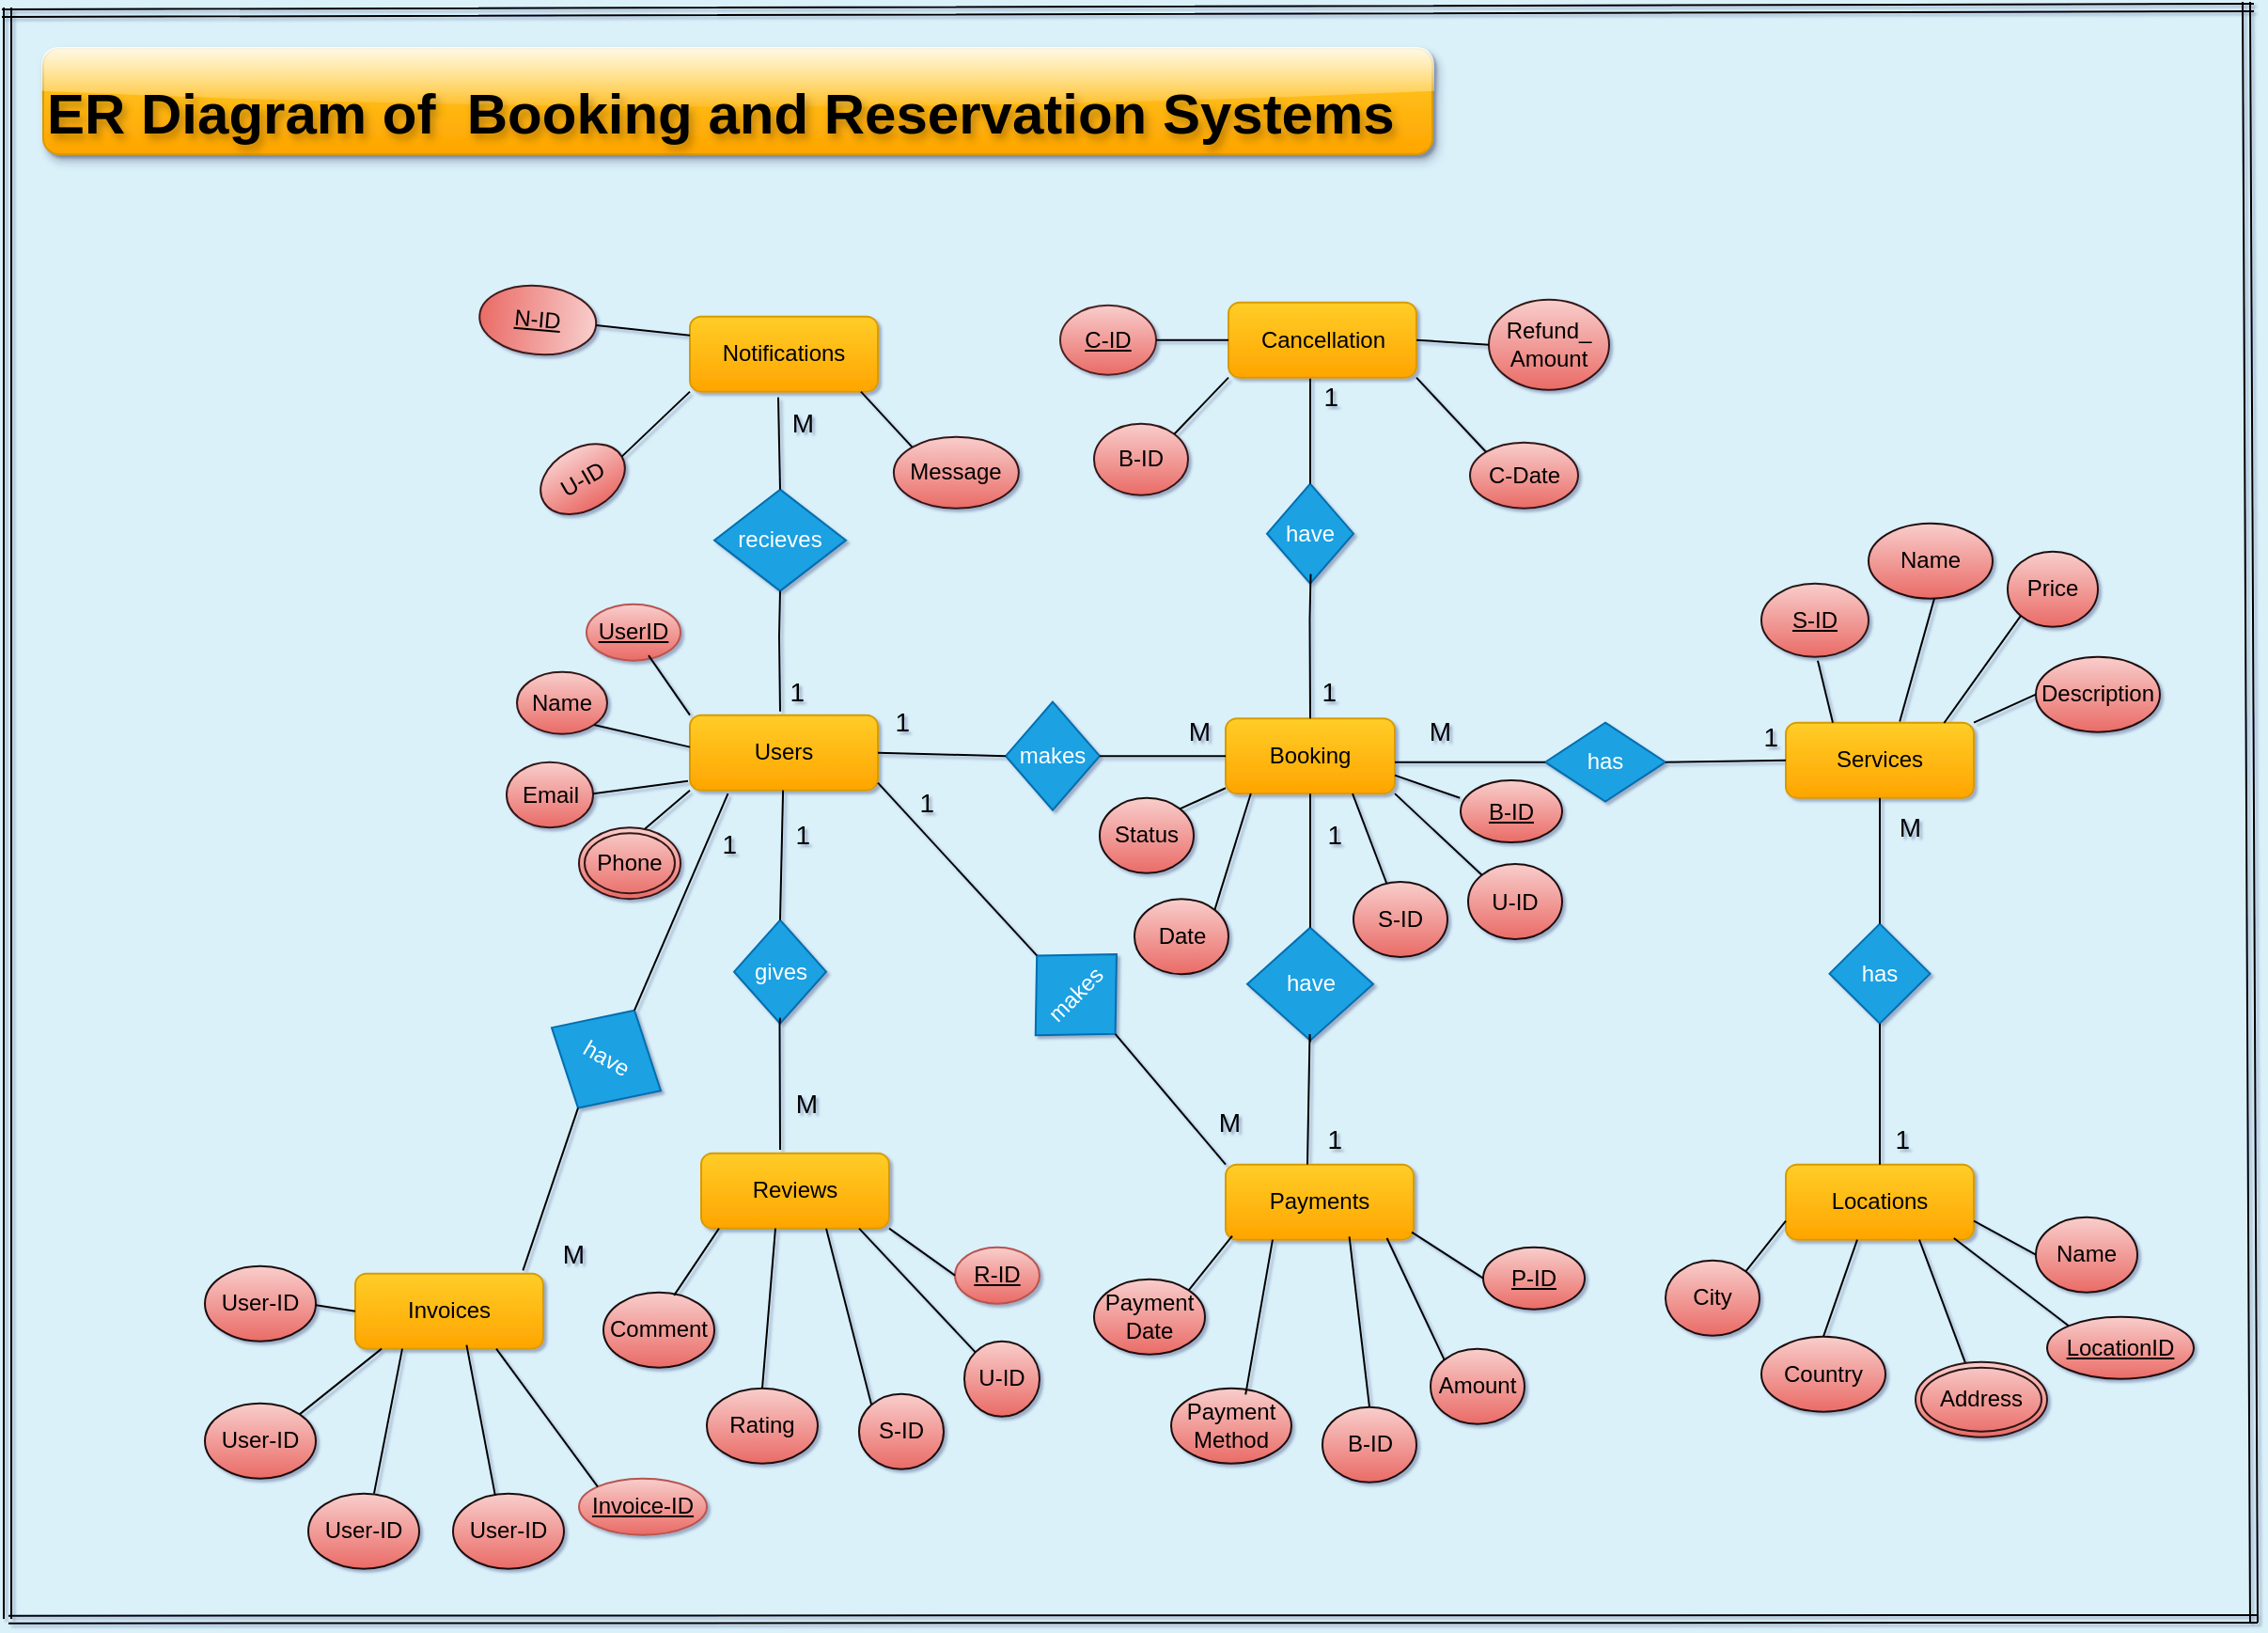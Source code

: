 <mxfile version="24.2.5" type="device">
  <diagram id="C5RBs43oDa-KdzZeNtuy" name="Page-1">
    <mxGraphModel dx="3134" dy="2222" grid="0" gridSize="9" guides="1" tooltips="1" connect="1" arrows="1" fold="1" page="1" pageScale="1" pageWidth="1654" pageHeight="1169" background="#DAF1FA" math="0" shadow="1">
      <root>
        <mxCell id="WIyWlLk6GJQsqaUBKTNV-0" />
        <mxCell id="WIyWlLk6GJQsqaUBKTNV-1" parent="WIyWlLk6GJQsqaUBKTNV-0" />
        <mxCell id="AKQ19clpOebeqkgwfnUP-69" value="&lt;font style=&quot;font-size: 36px;&quot;&gt;&lt;b&gt;&lt;sub&gt;ER Diagram of&amp;nbsp; Booking and Reservation Systems&lt;/sub&gt;&lt;/b&gt;&lt;/font&gt;" style="text;html=1;align=left;verticalAlign=middle;whiteSpace=wrap;rounded=1;labelBorderColor=none;labelBackgroundColor=none;textShadow=1;strokeColor=#d79b00;fillColor=#ffcd28;gradientColor=#ffa500;shadow=1;glass=1;" vertex="1" parent="WIyWlLk6GJQsqaUBKTNV-1">
          <mxGeometry x="19" y="24" width="739" height="56" as="geometry" />
        </mxCell>
        <mxCell id="AKQ19clpOebeqkgwfnUP-70" value="Users" style="whiteSpace=wrap;html=1;align=center;labelBackgroundColor=none;fillColor=#ffcd28;strokeColor=#d79b00;rounded=1;gradientColor=#ffa500;textShadow=0;labelBorderColor=none;" vertex="1" parent="WIyWlLk6GJQsqaUBKTNV-1">
          <mxGeometry x="363" y="378.32" width="100" height="40" as="geometry" />
        </mxCell>
        <mxCell id="AKQ19clpOebeqkgwfnUP-71" value="Services" style="whiteSpace=wrap;html=1;align=center;labelBackgroundColor=none;fillColor=#ffcd28;strokeColor=#d79b00;rounded=1;gradientColor=#ffa500;textShadow=0;labelBorderColor=none;" vertex="1" parent="WIyWlLk6GJQsqaUBKTNV-1">
          <mxGeometry x="946" y="382.32" width="100" height="40" as="geometry" />
        </mxCell>
        <mxCell id="AKQ19clpOebeqkgwfnUP-72" value="Booking" style="whiteSpace=wrap;html=1;align=center;labelBackgroundColor=none;fillColor=#ffcd28;strokeColor=#d79b00;rounded=1;gradientColor=#ffa500;textShadow=0;labelBorderColor=none;" vertex="1" parent="WIyWlLk6GJQsqaUBKTNV-1">
          <mxGeometry x="648" y="380.07" width="90" height="40" as="geometry" />
        </mxCell>
        <mxCell id="AKQ19clpOebeqkgwfnUP-73" value="Locations" style="whiteSpace=wrap;html=1;align=center;labelBackgroundColor=none;fillColor=#ffcd28;strokeColor=#d79b00;rounded=1;gradientColor=#ffa500;textShadow=0;labelBorderColor=none;" vertex="1" parent="WIyWlLk6GJQsqaUBKTNV-1">
          <mxGeometry x="946" y="617.32" width="100" height="40" as="geometry" />
        </mxCell>
        <mxCell id="AKQ19clpOebeqkgwfnUP-74" value="Reviews" style="whiteSpace=wrap;html=1;align=center;labelBackgroundColor=none;fillColor=#ffcd28;strokeColor=#d79b00;rounded=1;gradientColor=#ffa500;textShadow=0;labelBorderColor=none;" vertex="1" parent="WIyWlLk6GJQsqaUBKTNV-1">
          <mxGeometry x="369" y="611.32" width="100" height="40" as="geometry" />
        </mxCell>
        <mxCell id="AKQ19clpOebeqkgwfnUP-75" value="Notifications" style="whiteSpace=wrap;html=1;align=center;labelBackgroundColor=none;fillColor=#ffcd28;strokeColor=#d79b00;rounded=1;gradientColor=#ffa500;textShadow=0;labelBorderColor=none;" vertex="1" parent="WIyWlLk6GJQsqaUBKTNV-1">
          <mxGeometry x="363" y="166.32" width="100" height="40" as="geometry" />
        </mxCell>
        <mxCell id="AKQ19clpOebeqkgwfnUP-76" value="Payments" style="whiteSpace=wrap;html=1;align=center;labelBackgroundColor=none;fillColor=#ffcd28;strokeColor=#d79b00;rounded=1;gradientColor=#ffa500;textShadow=0;labelBorderColor=none;" vertex="1" parent="WIyWlLk6GJQsqaUBKTNV-1">
          <mxGeometry x="648" y="617.32" width="100" height="40" as="geometry" />
        </mxCell>
        <mxCell id="AKQ19clpOebeqkgwfnUP-77" value="Cancellation" style="whiteSpace=wrap;html=1;align=center;labelBackgroundColor=none;fillColor=#ffcd28;strokeColor=#d79b00;rounded=1;gradientColor=#ffa500;textShadow=0;labelBorderColor=none;" vertex="1" parent="WIyWlLk6GJQsqaUBKTNV-1">
          <mxGeometry x="649.5" y="158.82" width="100" height="40" as="geometry" />
        </mxCell>
        <mxCell id="AKQ19clpOebeqkgwfnUP-78" value="Invoices" style="whiteSpace=wrap;html=1;align=center;labelBackgroundColor=none;fillColor=#ffcd28;strokeColor=#d79b00;rounded=1;gradientColor=#ffa500;textShadow=0;labelBorderColor=none;" vertex="1" parent="WIyWlLk6GJQsqaUBKTNV-1">
          <mxGeometry x="185" y="675.32" width="100" height="40" as="geometry" />
        </mxCell>
        <mxCell id="AKQ19clpOebeqkgwfnUP-79" value="makes" style="rhombus;whiteSpace=wrap;html=1;labelBackgroundColor=none;rounded=0;fillColor=#1ba1e2;fontColor=#ffffff;strokeColor=#006EAF;textShadow=0;labelBorderColor=none;" vertex="1" parent="WIyWlLk6GJQsqaUBKTNV-1">
          <mxGeometry x="531" y="371.32" width="50" height="57.5" as="geometry" />
        </mxCell>
        <mxCell id="AKQ19clpOebeqkgwfnUP-80" value="has" style="shape=rhombus;perimeter=rhombusPerimeter;whiteSpace=wrap;html=1;align=center;fillColor=#1ba1e2;fontColor=#ffffff;strokeColor=#006EAF;textShadow=0;labelBorderColor=none;" vertex="1" parent="WIyWlLk6GJQsqaUBKTNV-1">
          <mxGeometry x="818" y="382.32" width="64" height="42" as="geometry" />
        </mxCell>
        <mxCell id="AKQ19clpOebeqkgwfnUP-81" value="have" style="shape=rhombus;perimeter=rhombusPerimeter;whiteSpace=wrap;html=1;align=center;fillColor=#1ba1e2;fontColor=#ffffff;strokeColor=#006EAF;textShadow=0;labelBorderColor=none;" vertex="1" parent="WIyWlLk6GJQsqaUBKTNV-1">
          <mxGeometry x="659.5" y="491.32" width="67" height="60" as="geometry" />
        </mxCell>
        <mxCell id="AKQ19clpOebeqkgwfnUP-82" value="have" style="shape=rhombus;perimeter=rhombusPerimeter;whiteSpace=wrap;html=1;align=center;fillColor=#1ba1e2;fontColor=#ffffff;strokeColor=#006EAF;textShadow=0;labelBorderColor=none;" vertex="1" parent="WIyWlLk6GJQsqaUBKTNV-1">
          <mxGeometry x="670" y="255.32" width="46" height="53" as="geometry" />
        </mxCell>
        <mxCell id="AKQ19clpOebeqkgwfnUP-83" value="recieves" style="shape=rhombus;perimeter=rhombusPerimeter;whiteSpace=wrap;html=1;align=center;fillColor=#1ba1e2;fontColor=#ffffff;strokeColor=#006EAF;textShadow=0;labelBorderColor=none;" vertex="1" parent="WIyWlLk6GJQsqaUBKTNV-1">
          <mxGeometry x="376" y="258.32" width="70" height="54" as="geometry" />
        </mxCell>
        <mxCell id="AKQ19clpOebeqkgwfnUP-84" value="has" style="shape=rhombus;perimeter=rhombusPerimeter;whiteSpace=wrap;html=1;align=center;fillColor=#1ba1e2;fontColor=#ffffff;strokeColor=#006EAF;textShadow=0;labelBorderColor=none;" vertex="1" parent="WIyWlLk6GJQsqaUBKTNV-1">
          <mxGeometry x="969.25" y="489.32" width="53.5" height="53" as="geometry" />
        </mxCell>
        <mxCell id="AKQ19clpOebeqkgwfnUP-85" value="have" style="shape=rhombus;perimeter=rhombusPerimeter;whiteSpace=wrap;html=1;align=center;rotation=30;fillColor=#1ba1e2;fontColor=#ffffff;strokeColor=#006EAF;textShadow=0;labelBorderColor=none;" vertex="1" parent="WIyWlLk6GJQsqaUBKTNV-1">
          <mxGeometry x="285" y="531.32" width="67" height="60" as="geometry" />
        </mxCell>
        <mxCell id="AKQ19clpOebeqkgwfnUP-86" value="makes" style="rhombus;whiteSpace=wrap;html=1;labelBackgroundColor=none;rounded=0;rotation=-45;fillColor=#1ba1e2;fontColor=#ffffff;strokeColor=#006EAF;textShadow=0;labelBorderColor=none;" vertex="1" parent="WIyWlLk6GJQsqaUBKTNV-1">
          <mxGeometry x="537.94" y="497.56" width="61" height="58.99" as="geometry" />
        </mxCell>
        <mxCell id="AKQ19clpOebeqkgwfnUP-87" value="gives" style="shape=rhombus;perimeter=rhombusPerimeter;whiteSpace=wrap;html=1;align=center;fillColor=#1ba1e2;fontColor=#ffffff;strokeColor=#006EAF;textShadow=0;labelBorderColor=none;" vertex="1" parent="WIyWlLk6GJQsqaUBKTNV-1">
          <mxGeometry x="386.5" y="487.32" width="49" height="55" as="geometry" />
        </mxCell>
        <mxCell id="AKQ19clpOebeqkgwfnUP-88" value="UserID" style="ellipse;whiteSpace=wrap;html=1;align=center;fontStyle=4;fillColor=#f8cecc;gradientColor=#ea6b66;strokeColor=#b85450;strokeWidth=1;textShadow=0;labelBorderColor=none;" vertex="1" parent="WIyWlLk6GJQsqaUBKTNV-1">
          <mxGeometry x="308" y="319.32" width="50" height="30" as="geometry" />
        </mxCell>
        <mxCell id="AKQ19clpOebeqkgwfnUP-89" value="Name" style="ellipse;whiteSpace=wrap;html=1;align=center;fillColor=#f8cecc;gradientColor=#ea6b66;strokeColor=#361817;textShadow=0;labelBorderColor=none;" vertex="1" parent="WIyWlLk6GJQsqaUBKTNV-1">
          <mxGeometry x="271" y="355.32" width="48" height="33" as="geometry" />
        </mxCell>
        <mxCell id="AKQ19clpOebeqkgwfnUP-90" value="Email" style="ellipse;whiteSpace=wrap;html=1;align=center;fillColor=#f8cecc;gradientColor=#ea6b66;strokeColor=#361817;textShadow=0;labelBorderColor=none;" vertex="1" parent="WIyWlLk6GJQsqaUBKTNV-1">
          <mxGeometry x="265.5" y="403.32" width="46" height="34.75" as="geometry" />
        </mxCell>
        <mxCell id="AKQ19clpOebeqkgwfnUP-91" value="Phone" style="ellipse;shape=doubleEllipse;margin=3;whiteSpace=wrap;html=1;align=center;fillColor=#f8cecc;gradientColor=#ea6b66;strokeColor=#361817;textShadow=0;labelBorderColor=none;" vertex="1" parent="WIyWlLk6GJQsqaUBKTNV-1">
          <mxGeometry x="304" y="438.07" width="54" height="38" as="geometry" />
        </mxCell>
        <mxCell id="AKQ19clpOebeqkgwfnUP-92" style="edgeStyle=orthogonalEdgeStyle;rounded=0;orthogonalLoop=1;jettySize=auto;html=1;exitX=0.5;exitY=1;exitDx=0;exitDy=0;textShadow=0;labelBorderColor=none;" edge="1" parent="WIyWlLk6GJQsqaUBKTNV-1" source="AKQ19clpOebeqkgwfnUP-91" target="AKQ19clpOebeqkgwfnUP-91">
          <mxGeometry relative="1" as="geometry" />
        </mxCell>
        <mxCell id="AKQ19clpOebeqkgwfnUP-93" value="" style="endArrow=none;html=1;rounded=0;entryX=0;entryY=0;entryDx=0;entryDy=0;textShadow=0;labelBorderColor=none;" edge="1" parent="WIyWlLk6GJQsqaUBKTNV-1" target="AKQ19clpOebeqkgwfnUP-70">
          <mxGeometry relative="1" as="geometry">
            <mxPoint x="341" y="346.55" as="sourcePoint" />
            <mxPoint x="456" y="382.32" as="targetPoint" />
          </mxGeometry>
        </mxCell>
        <mxCell id="AKQ19clpOebeqkgwfnUP-94" value="" style="endArrow=none;html=1;rounded=0;textShadow=0;labelBorderColor=none;" edge="1" parent="WIyWlLk6GJQsqaUBKTNV-1">
          <mxGeometry relative="1" as="geometry">
            <mxPoint x="311.5" y="420.07" as="sourcePoint" />
            <mxPoint x="362" y="413.32" as="targetPoint" />
          </mxGeometry>
        </mxCell>
        <mxCell id="AKQ19clpOebeqkgwfnUP-95" value="" style="endArrow=none;html=1;rounded=0;exitX=1;exitY=1;exitDx=0;exitDy=0;textShadow=0;labelBorderColor=none;" edge="1" parent="WIyWlLk6GJQsqaUBKTNV-1" source="AKQ19clpOebeqkgwfnUP-89">
          <mxGeometry relative="1" as="geometry">
            <mxPoint x="359" y="364.55" as="sourcePoint" />
            <mxPoint x="363" y="395.32" as="targetPoint" />
          </mxGeometry>
        </mxCell>
        <mxCell id="AKQ19clpOebeqkgwfnUP-96" value="" style="endArrow=none;html=1;rounded=0;entryX=0;entryY=1;entryDx=0;entryDy=0;textShadow=0;labelBorderColor=none;" edge="1" parent="WIyWlLk6GJQsqaUBKTNV-1" target="AKQ19clpOebeqkgwfnUP-70">
          <mxGeometry relative="1" as="geometry">
            <mxPoint x="339" y="438.82" as="sourcePoint" />
            <mxPoint x="389.5" y="432.07" as="targetPoint" />
          </mxGeometry>
        </mxCell>
        <mxCell id="AKQ19clpOebeqkgwfnUP-97" value="S-ID" style="ellipse;whiteSpace=wrap;html=1;align=center;fontStyle=4;fillColor=#f8cecc;gradientColor=#ea6b66;strokeColor=#291919;textShadow=0;labelBorderColor=none;" vertex="1" parent="WIyWlLk6GJQsqaUBKTNV-1">
          <mxGeometry x="933" y="308.32" width="57" height="39" as="geometry" />
        </mxCell>
        <mxCell id="AKQ19clpOebeqkgwfnUP-98" value="Name" style="ellipse;whiteSpace=wrap;html=1;align=center;fillColor=#f8cecc;gradientColor=#ea6b66;strokeColor=#241010;textShadow=0;labelBorderColor=none;" vertex="1" parent="WIyWlLk6GJQsqaUBKTNV-1">
          <mxGeometry x="990" y="276.32" width="66" height="40" as="geometry" />
        </mxCell>
        <mxCell id="AKQ19clpOebeqkgwfnUP-99" value="Description" style="ellipse;whiteSpace=wrap;html=1;align=center;fillColor=#f8cecc;gradientColor=#ea6b66;strokeColor=#241010;textShadow=0;labelBorderColor=none;" vertex="1" parent="WIyWlLk6GJQsqaUBKTNV-1">
          <mxGeometry x="1079" y="347.32" width="66" height="40" as="geometry" />
        </mxCell>
        <mxCell id="AKQ19clpOebeqkgwfnUP-100" value="Price" style="ellipse;whiteSpace=wrap;html=1;align=center;fillColor=#f8cecc;gradientColor=#ea6b66;strokeColor=#241010;textShadow=0;labelBorderColor=none;" vertex="1" parent="WIyWlLk6GJQsqaUBKTNV-1">
          <mxGeometry x="1064" y="291.32" width="48" height="40" as="geometry" />
        </mxCell>
        <mxCell id="AKQ19clpOebeqkgwfnUP-101" value="" style="endArrow=none;html=1;rounded=0;entryX=0.25;entryY=0;entryDx=0;entryDy=0;textShadow=0;labelBorderColor=none;" edge="1" parent="WIyWlLk6GJQsqaUBKTNV-1" target="AKQ19clpOebeqkgwfnUP-71">
          <mxGeometry relative="1" as="geometry">
            <mxPoint x="963" y="349.32" as="sourcePoint" />
            <mxPoint x="1123" y="349.32" as="targetPoint" />
          </mxGeometry>
        </mxCell>
        <mxCell id="AKQ19clpOebeqkgwfnUP-102" value="" style="endArrow=none;html=1;rounded=0;exitX=0;exitY=1;exitDx=0;exitDy=0;entryX=0.842;entryY=0.005;entryDx=0;entryDy=0;entryPerimeter=0;textShadow=0;labelBorderColor=none;" edge="1" parent="WIyWlLk6GJQsqaUBKTNV-1" source="AKQ19clpOebeqkgwfnUP-100" target="AKQ19clpOebeqkgwfnUP-71">
          <mxGeometry relative="1" as="geometry">
            <mxPoint x="1082" y="331.32" as="sourcePoint" />
            <mxPoint x="1035" y="379.32" as="targetPoint" />
          </mxGeometry>
        </mxCell>
        <mxCell id="AKQ19clpOebeqkgwfnUP-103" value="" style="endArrow=none;html=1;rounded=0;entryX=0.606;entryY=-0.015;entryDx=0;entryDy=0;entryPerimeter=0;textShadow=0;labelBorderColor=none;" edge="1" parent="WIyWlLk6GJQsqaUBKTNV-1" target="AKQ19clpOebeqkgwfnUP-71">
          <mxGeometry relative="1" as="geometry">
            <mxPoint x="1025" y="316.32" as="sourcePoint" />
            <mxPoint x="1010" y="377.32" as="targetPoint" />
            <Array as="points" />
          </mxGeometry>
        </mxCell>
        <mxCell id="AKQ19clpOebeqkgwfnUP-104" value="" style="endArrow=none;html=1;rounded=0;exitX=0;exitY=0.5;exitDx=0;exitDy=0;entryX=1;entryY=0;entryDx=0;entryDy=0;textShadow=0;labelBorderColor=none;" edge="1" parent="WIyWlLk6GJQsqaUBKTNV-1" source="AKQ19clpOebeqkgwfnUP-99" target="AKQ19clpOebeqkgwfnUP-71">
          <mxGeometry relative="1" as="geometry">
            <mxPoint x="1080" y="334.32" as="sourcePoint" />
            <mxPoint x="1044" y="388.32" as="targetPoint" />
          </mxGeometry>
        </mxCell>
        <mxCell id="AKQ19clpOebeqkgwfnUP-105" value="" style="endArrow=none;html=1;rounded=0;exitX=0.5;exitY=0;exitDx=0;exitDy=0;textShadow=0;labelBorderColor=none;" edge="1" parent="WIyWlLk6GJQsqaUBKTNV-1" source="AKQ19clpOebeqkgwfnUP-83">
          <mxGeometry relative="1" as="geometry">
            <mxPoint x="295" y="223.32" as="sourcePoint" />
            <mxPoint x="410" y="209.32" as="targetPoint" />
          </mxGeometry>
        </mxCell>
        <mxCell id="AKQ19clpOebeqkgwfnUP-106" value="&lt;span style=&quot;font-size: 14px;&quot;&gt;1&lt;/span&gt;" style="resizable=0;html=1;whiteSpace=wrap;align=right;verticalAlign=bottom;textShadow=0;labelBorderColor=none;" connectable="0" vertex="1" parent="AKQ19clpOebeqkgwfnUP-105">
          <mxGeometry x="1" relative="1" as="geometry">
            <mxPoint x="15" y="167" as="offset" />
          </mxGeometry>
        </mxCell>
        <mxCell id="AKQ19clpOebeqkgwfnUP-107" value="" style="endArrow=none;html=1;rounded=0;entryX=0.5;entryY=1;entryDx=0;entryDy=0;textShadow=0;labelBorderColor=none;" edge="1" parent="WIyWlLk6GJQsqaUBKTNV-1" target="AKQ19clpOebeqkgwfnUP-83">
          <mxGeometry relative="1" as="geometry">
            <mxPoint x="411" y="376.32" as="sourcePoint" />
            <mxPoint x="411" y="319.32" as="targetPoint" />
            <Array as="points">
              <mxPoint x="410.5" y="336.32" />
            </Array>
          </mxGeometry>
        </mxCell>
        <mxCell id="AKQ19clpOebeqkgwfnUP-108" value="&lt;span style=&quot;font-size: 14px;&quot;&gt;M&lt;/span&gt;" style="resizable=0;html=1;whiteSpace=wrap;align=right;verticalAlign=bottom;textShadow=0;labelBorderColor=none;" connectable="0" vertex="1" parent="AKQ19clpOebeqkgwfnUP-107">
          <mxGeometry x="1" relative="1" as="geometry">
            <mxPoint x="20" y="-79" as="offset" />
          </mxGeometry>
        </mxCell>
        <mxCell id="AKQ19clpOebeqkgwfnUP-109" value="Message" style="ellipse;whiteSpace=wrap;html=1;align=center;fillColor=#f8cecc;gradientColor=#ea6b66;strokeColor=#361817;textShadow=0;labelBorderColor=none;" vertex="1" parent="WIyWlLk6GJQsqaUBKTNV-1">
          <mxGeometry x="471.44" y="230.32" width="66.5" height="38" as="geometry" />
        </mxCell>
        <mxCell id="AKQ19clpOebeqkgwfnUP-110" value="U-ID" style="ellipse;whiteSpace=wrap;html=1;align=center;fillColor=#f8cecc;gradientColor=#ea6b66;strokeColor=#361817;rotation=-30;textShadow=0;labelBorderColor=none;" vertex="1" parent="WIyWlLk6GJQsqaUBKTNV-1">
          <mxGeometry x="282" y="236.32" width="48" height="33" as="geometry" />
        </mxCell>
        <mxCell id="AKQ19clpOebeqkgwfnUP-111" value="N-ID" style="ellipse;whiteSpace=wrap;html=1;align=center;fontStyle=4;fillColor=#f8cecc;gradientColor=#ea6b66;strokeColor=#3D1C1B;rotation=5;direction=south;textShadow=0;labelBorderColor=none;" vertex="1" parent="WIyWlLk6GJQsqaUBKTNV-1">
          <mxGeometry x="251.04" y="150" width="62.15" height="36.5" as="geometry" />
        </mxCell>
        <mxCell id="AKQ19clpOebeqkgwfnUP-112" value="" style="endArrow=none;html=1;rounded=0;exitX=1;exitY=0.5;exitDx=0;exitDy=0;entryX=0;entryY=1;entryDx=0;entryDy=0;textShadow=0;labelBorderColor=none;" edge="1" parent="WIyWlLk6GJQsqaUBKTNV-1" source="AKQ19clpOebeqkgwfnUP-110" target="AKQ19clpOebeqkgwfnUP-75">
          <mxGeometry relative="1" as="geometry">
            <mxPoint x="283" y="222.32" as="sourcePoint" />
            <mxPoint x="363" y="207.32" as="targetPoint" />
          </mxGeometry>
        </mxCell>
        <mxCell id="AKQ19clpOebeqkgwfnUP-113" value="" style="endArrow=none;html=1;rounded=0;entryX=0;entryY=0;entryDx=0;entryDy=0;exitX=1;exitY=0.5;exitDx=0;exitDy=0;textShadow=0;labelBorderColor=none;" edge="1" parent="WIyWlLk6GJQsqaUBKTNV-1" target="AKQ19clpOebeqkgwfnUP-109">
          <mxGeometry relative="1" as="geometry">
            <mxPoint x="454" y="206.32" as="sourcePoint" />
            <mxPoint x="498" y="202.32" as="targetPoint" />
          </mxGeometry>
        </mxCell>
        <mxCell id="AKQ19clpOebeqkgwfnUP-114" value="" style="endArrow=none;html=1;rounded=0;exitX=0.5;exitY=0;exitDx=0;exitDy=0;entryX=0;entryY=0.25;entryDx=0;entryDy=0;textShadow=0;labelBorderColor=none;" edge="1" parent="WIyWlLk6GJQsqaUBKTNV-1" source="AKQ19clpOebeqkgwfnUP-111" target="AKQ19clpOebeqkgwfnUP-75">
          <mxGeometry relative="1" as="geometry">
            <mxPoint x="337" y="208.32" as="sourcePoint" />
            <mxPoint x="363" y="206.32" as="targetPoint" />
          </mxGeometry>
        </mxCell>
        <mxCell id="AKQ19clpOebeqkgwfnUP-115" value="B-ID" style="ellipse;whiteSpace=wrap;html=1;align=center;fillColor=#f8cecc;gradientColor=#ea6b66;strokeColor=#361817;textShadow=0;labelBorderColor=none;" vertex="1" parent="WIyWlLk6GJQsqaUBKTNV-1">
          <mxGeometry x="578" y="223.32" width="50" height="38" as="geometry" />
        </mxCell>
        <mxCell id="AKQ19clpOebeqkgwfnUP-116" value="C-ID" style="ellipse;whiteSpace=wrap;html=1;align=center;fontStyle=4;fillColor=#f8cecc;gradientColor=#ea6b66;strokeColor=#4F2422;textShadow=0;labelBorderColor=none;" vertex="1" parent="WIyWlLk6GJQsqaUBKTNV-1">
          <mxGeometry x="560" y="160.32" width="51" height="37" as="geometry" />
        </mxCell>
        <mxCell id="AKQ19clpOebeqkgwfnUP-117" value="C-Date" style="ellipse;whiteSpace=wrap;html=1;align=center;fillColor=#f8cecc;gradientColor=#ea6b66;strokeColor=#361817;textShadow=0;labelBorderColor=none;" vertex="1" parent="WIyWlLk6GJQsqaUBKTNV-1">
          <mxGeometry x="778" y="233.32" width="57.5" height="35" as="geometry" />
        </mxCell>
        <mxCell id="AKQ19clpOebeqkgwfnUP-118" value="Refund_&lt;div&gt;Amount&lt;/div&gt;" style="ellipse;whiteSpace=wrap;html=1;align=center;fillColor=#f8cecc;gradientColor=#ea6b66;strokeColor=#361817;textShadow=0;labelBorderColor=none;" vertex="1" parent="WIyWlLk6GJQsqaUBKTNV-1">
          <mxGeometry x="788" y="157.32" width="64" height="48" as="geometry" />
        </mxCell>
        <mxCell id="AKQ19clpOebeqkgwfnUP-119" value="" style="endArrow=none;html=1;rounded=0;entryX=0;entryY=0.5;entryDx=0;entryDy=0;exitX=1;exitY=0.5;exitDx=0;exitDy=0;textShadow=0;labelBorderColor=none;" edge="1" parent="WIyWlLk6GJQsqaUBKTNV-1" source="AKQ19clpOebeqkgwfnUP-116" target="AKQ19clpOebeqkgwfnUP-77">
          <mxGeometry relative="1" as="geometry">
            <mxPoint x="611" y="183.32" as="sourcePoint" />
            <mxPoint x="771" y="183.32" as="targetPoint" />
          </mxGeometry>
        </mxCell>
        <mxCell id="AKQ19clpOebeqkgwfnUP-120" value="" style="endArrow=none;html=1;rounded=0;entryX=0;entryY=1;entryDx=0;entryDy=0;exitX=1;exitY=0;exitDx=0;exitDy=0;textShadow=0;labelBorderColor=none;" edge="1" parent="WIyWlLk6GJQsqaUBKTNV-1" source="AKQ19clpOebeqkgwfnUP-115" target="AKQ19clpOebeqkgwfnUP-77">
          <mxGeometry relative="1" as="geometry">
            <mxPoint x="623" y="236.32" as="sourcePoint" />
            <mxPoint x="662" y="237.32" as="targetPoint" />
          </mxGeometry>
        </mxCell>
        <mxCell id="AKQ19clpOebeqkgwfnUP-121" value="" style="endArrow=none;html=1;rounded=0;entryX=0;entryY=0.5;entryDx=0;entryDy=0;exitX=1;exitY=0.5;exitDx=0;exitDy=0;textShadow=0;labelBorderColor=none;" edge="1" parent="WIyWlLk6GJQsqaUBKTNV-1" source="AKQ19clpOebeqkgwfnUP-77" target="AKQ19clpOebeqkgwfnUP-118">
          <mxGeometry relative="1" as="geometry">
            <mxPoint x="754" y="215.5" as="sourcePoint" />
            <mxPoint x="783" y="186.5" as="targetPoint" />
          </mxGeometry>
        </mxCell>
        <mxCell id="AKQ19clpOebeqkgwfnUP-122" value="" style="endArrow=none;html=1;rounded=0;entryX=1;entryY=1;entryDx=0;entryDy=0;exitX=0;exitY=0;exitDx=0;exitDy=0;textShadow=0;labelBorderColor=none;" edge="1" parent="WIyWlLk6GJQsqaUBKTNV-1" source="AKQ19clpOebeqkgwfnUP-117" target="AKQ19clpOebeqkgwfnUP-77">
          <mxGeometry relative="1" as="geometry">
            <mxPoint x="720.5" y="229.32" as="sourcePoint" />
            <mxPoint x="749.5" y="200.32" as="targetPoint" />
          </mxGeometry>
        </mxCell>
        <mxCell id="AKQ19clpOebeqkgwfnUP-123" value="" style="endArrow=none;html=1;rounded=0;exitX=0.5;exitY=0;exitDx=0;exitDy=0;entryX=0.5;entryY=1;entryDx=0;entryDy=0;textShadow=0;labelBorderColor=none;" edge="1" parent="WIyWlLk6GJQsqaUBKTNV-1" source="AKQ19clpOebeqkgwfnUP-84" target="AKQ19clpOebeqkgwfnUP-71">
          <mxGeometry relative="1" as="geometry">
            <mxPoint x="996.5" y="475.32" as="sourcePoint" />
            <mxPoint x="993" y="426.32" as="targetPoint" />
            <Array as="points" />
          </mxGeometry>
        </mxCell>
        <mxCell id="AKQ19clpOebeqkgwfnUP-124" value="&lt;span style=&quot;font-size: 14px;&quot;&gt;1&lt;/span&gt;" style="resizable=0;html=1;whiteSpace=wrap;align=right;verticalAlign=bottom;textShadow=0;labelBorderColor=none;" connectable="0" vertex="1" parent="AKQ19clpOebeqkgwfnUP-123">
          <mxGeometry x="1" relative="1" as="geometry">
            <mxPoint x="17" y="192" as="offset" />
          </mxGeometry>
        </mxCell>
        <mxCell id="AKQ19clpOebeqkgwfnUP-125" value="" style="endArrow=none;html=1;rounded=0;exitX=0.5;exitY=0;exitDx=0;exitDy=0;entryX=0.5;entryY=1;entryDx=0;entryDy=0;textShadow=0;labelBorderColor=none;" edge="1" parent="WIyWlLk6GJQsqaUBKTNV-1" source="AKQ19clpOebeqkgwfnUP-73" target="AKQ19clpOebeqkgwfnUP-84">
          <mxGeometry relative="1" as="geometry">
            <mxPoint x="996.25" y="601.07" as="sourcePoint" />
            <mxPoint x="996" y="555.32" as="targetPoint" />
            <Array as="points" />
          </mxGeometry>
        </mxCell>
        <mxCell id="AKQ19clpOebeqkgwfnUP-126" value="&lt;span style=&quot;font-size: 14px;&quot;&gt;M&lt;/span&gt;" style="resizable=0;html=1;whiteSpace=wrap;align=right;verticalAlign=bottom;textShadow=0;labelBorderColor=none;" connectable="0" vertex="1" parent="AKQ19clpOebeqkgwfnUP-125">
          <mxGeometry x="1" relative="1" as="geometry">
            <mxPoint x="23" y="-94" as="offset" />
          </mxGeometry>
        </mxCell>
        <mxCell id="AKQ19clpOebeqkgwfnUP-127" value="" style="endArrow=none;html=1;rounded=0;exitX=0;exitY=0.5;exitDx=0;exitDy=0;entryX=1;entryY=0.5;entryDx=0;entryDy=0;textShadow=0;labelBorderColor=none;" edge="1" parent="WIyWlLk6GJQsqaUBKTNV-1" source="AKQ19clpOebeqkgwfnUP-79" target="AKQ19clpOebeqkgwfnUP-70">
          <mxGeometry relative="1" as="geometry">
            <mxPoint x="499" y="430.07" as="sourcePoint" />
            <mxPoint x="498" y="370.07" as="targetPoint" />
          </mxGeometry>
        </mxCell>
        <mxCell id="AKQ19clpOebeqkgwfnUP-128" value="&lt;span style=&quot;font-size: 14px;&quot;&gt;1&lt;/span&gt;" style="resizable=0;html=1;whiteSpace=wrap;align=right;verticalAlign=bottom;textShadow=0;labelBorderColor=none;" connectable="0" vertex="1" parent="AKQ19clpOebeqkgwfnUP-127">
          <mxGeometry x="1" relative="1" as="geometry">
            <mxPoint x="18" y="-6" as="offset" />
          </mxGeometry>
        </mxCell>
        <mxCell id="AKQ19clpOebeqkgwfnUP-129" value="" style="endArrow=none;html=1;rounded=0;entryX=1;entryY=0.5;entryDx=0;entryDy=0;exitX=0;exitY=0.5;exitDx=0;exitDy=0;textShadow=0;labelBorderColor=none;" edge="1" parent="WIyWlLk6GJQsqaUBKTNV-1" source="AKQ19clpOebeqkgwfnUP-72" target="AKQ19clpOebeqkgwfnUP-79">
          <mxGeometry relative="1" as="geometry">
            <mxPoint x="647" y="400.32" as="sourcePoint" />
            <mxPoint x="611.5" y="369.82" as="targetPoint" />
            <Array as="points" />
          </mxGeometry>
        </mxCell>
        <mxCell id="AKQ19clpOebeqkgwfnUP-130" value="&lt;span style=&quot;font-size: 14px;&quot;&gt;M&lt;/span&gt;" style="resizable=0;html=1;whiteSpace=wrap;align=right;verticalAlign=bottom;textShadow=0;labelBorderColor=none;" connectable="0" vertex="1" parent="AKQ19clpOebeqkgwfnUP-129">
          <mxGeometry x="1" relative="1" as="geometry">
            <mxPoint x="60" y="-3" as="offset" />
          </mxGeometry>
        </mxCell>
        <mxCell id="AKQ19clpOebeqkgwfnUP-131" value="" style="endArrow=none;html=1;rounded=0;entryX=1;entryY=0.5;entryDx=0;entryDy=0;textShadow=0;labelBorderColor=none;" edge="1" parent="WIyWlLk6GJQsqaUBKTNV-1" source="AKQ19clpOebeqkgwfnUP-80">
          <mxGeometry relative="1" as="geometry">
            <mxPoint x="806" y="403.32" as="sourcePoint" />
            <mxPoint x="738" y="403.32" as="targetPoint" />
          </mxGeometry>
        </mxCell>
        <mxCell id="AKQ19clpOebeqkgwfnUP-132" value="&lt;span style=&quot;font-size: 14px;&quot;&gt;1&lt;/span&gt;" style="resizable=0;html=1;whiteSpace=wrap;align=right;verticalAlign=bottom;textShadow=0;labelBorderColor=none;" connectable="0" vertex="1" parent="AKQ19clpOebeqkgwfnUP-131">
          <mxGeometry x="1" relative="1" as="geometry">
            <mxPoint x="205" y="-3" as="offset" />
          </mxGeometry>
        </mxCell>
        <mxCell id="AKQ19clpOebeqkgwfnUP-133" value="" style="endArrow=none;html=1;rounded=0;exitX=0;exitY=0.5;exitDx=0;exitDy=0;entryX=1;entryY=0.5;entryDx=0;entryDy=0;textShadow=0;labelBorderColor=none;" edge="1" parent="WIyWlLk6GJQsqaUBKTNV-1" source="AKQ19clpOebeqkgwfnUP-71" target="AKQ19clpOebeqkgwfnUP-80">
          <mxGeometry relative="1" as="geometry">
            <mxPoint x="943" y="403.32" as="sourcePoint" />
            <mxPoint x="867" y="406.32" as="targetPoint" />
            <Array as="points" />
          </mxGeometry>
        </mxCell>
        <mxCell id="AKQ19clpOebeqkgwfnUP-134" value="&lt;span style=&quot;font-size: 14px;&quot;&gt;M&lt;/span&gt;" style="resizable=0;html=1;whiteSpace=wrap;align=right;verticalAlign=bottom;textShadow=0;labelBorderColor=none;" connectable="0" vertex="1" parent="AKQ19clpOebeqkgwfnUP-133">
          <mxGeometry x="1" relative="1" as="geometry">
            <mxPoint x="-113" y="-6" as="offset" />
          </mxGeometry>
        </mxCell>
        <mxCell id="AKQ19clpOebeqkgwfnUP-135" value="" style="endArrow=none;html=1;rounded=0;exitX=0.5;exitY=0;exitDx=0;exitDy=0;textShadow=0;labelBorderColor=none;" edge="1" parent="WIyWlLk6GJQsqaUBKTNV-1" source="AKQ19clpOebeqkgwfnUP-82">
          <mxGeometry relative="1" as="geometry">
            <mxPoint x="693.25" y="249.32" as="sourcePoint" />
            <mxPoint x="693" y="199.32" as="targetPoint" />
          </mxGeometry>
        </mxCell>
        <mxCell id="AKQ19clpOebeqkgwfnUP-136" value="&lt;span style=&quot;font-size: 14px;&quot;&gt;1&lt;/span&gt;" style="resizable=0;html=1;whiteSpace=wrap;align=right;verticalAlign=bottom;textShadow=0;labelBorderColor=none;" connectable="0" vertex="1" parent="AKQ19clpOebeqkgwfnUP-135">
          <mxGeometry x="1" relative="1" as="geometry">
            <mxPoint x="16" y="20" as="offset" />
          </mxGeometry>
        </mxCell>
        <mxCell id="AKQ19clpOebeqkgwfnUP-137" value="" style="endArrow=none;html=1;rounded=0;entryX=0.5;entryY=1;entryDx=0;entryDy=0;exitX=0.5;exitY=0;exitDx=0;exitDy=0;textShadow=0;labelBorderColor=none;" edge="1" parent="WIyWlLk6GJQsqaUBKTNV-1" source="AKQ19clpOebeqkgwfnUP-72">
          <mxGeometry relative="1" as="geometry">
            <mxPoint x="693.25" y="367.32" as="sourcePoint" />
            <mxPoint x="693.25" y="303.32" as="targetPoint" />
            <Array as="points">
              <mxPoint x="692.75" y="327.32" />
            </Array>
          </mxGeometry>
        </mxCell>
        <mxCell id="AKQ19clpOebeqkgwfnUP-138" value="&lt;span style=&quot;font-size: 14px;&quot;&gt;1&lt;/span&gt;" style="resizable=0;html=1;whiteSpace=wrap;align=right;verticalAlign=bottom;textShadow=0;labelBorderColor=none;" connectable="0" vertex="1" parent="WIyWlLk6GJQsqaUBKTNV-1">
          <mxGeometry x="708" y="376.32" as="geometry" />
        </mxCell>
        <mxCell id="AKQ19clpOebeqkgwfnUP-139" value="LocationID" style="ellipse;whiteSpace=wrap;html=1;align=center;fontStyle=4;fillColor=#f8cecc;gradientColor=#ea6b66;strokeColor=#1F0E0D;textShadow=0;labelBorderColor=none;" vertex="1" parent="WIyWlLk6GJQsqaUBKTNV-1">
          <mxGeometry x="1085" y="698.32" width="78" height="33" as="geometry" />
        </mxCell>
        <mxCell id="AKQ19clpOebeqkgwfnUP-140" value="Name" style="ellipse;whiteSpace=wrap;html=1;align=center;fillColor=#f8cecc;gradientColor=#ea6b66;strokeColor=#1F0E0D;textShadow=0;labelBorderColor=none;" vertex="1" parent="WIyWlLk6GJQsqaUBKTNV-1">
          <mxGeometry x="1079" y="645.32" width="54" height="40" as="geometry" />
        </mxCell>
        <mxCell id="AKQ19clpOebeqkgwfnUP-141" value="City" style="ellipse;whiteSpace=wrap;html=1;align=center;fillColor=#f8cecc;gradientColor=#ea6b66;strokeColor=#1F0E0D;textShadow=0;labelBorderColor=none;" vertex="1" parent="WIyWlLk6GJQsqaUBKTNV-1">
          <mxGeometry x="882" y="668.32" width="50" height="40" as="geometry" />
        </mxCell>
        <mxCell id="AKQ19clpOebeqkgwfnUP-142" value="Country" style="ellipse;whiteSpace=wrap;html=1;align=center;fillColor=#f8cecc;gradientColor=#ea6b66;strokeColor=#1F0E0D;textShadow=0;labelBorderColor=none;" vertex="1" parent="WIyWlLk6GJQsqaUBKTNV-1">
          <mxGeometry x="933" y="708.82" width="66" height="40" as="geometry" />
        </mxCell>
        <mxCell id="AKQ19clpOebeqkgwfnUP-143" value="" style="endArrow=none;html=1;rounded=0;exitX=0;exitY=0.5;exitDx=0;exitDy=0;entryX=1;entryY=0.75;entryDx=0;entryDy=0;textShadow=0;labelBorderColor=none;" edge="1" parent="WIyWlLk6GJQsqaUBKTNV-1" source="AKQ19clpOebeqkgwfnUP-140" target="AKQ19clpOebeqkgwfnUP-73">
          <mxGeometry relative="1" as="geometry">
            <mxPoint x="1079" y="630.32" as="sourcePoint" />
            <mxPoint x="1046" y="645.32" as="targetPoint" />
          </mxGeometry>
        </mxCell>
        <mxCell id="AKQ19clpOebeqkgwfnUP-144" value="" style="endArrow=none;html=1;rounded=0;exitX=0.5;exitY=0;exitDx=0;exitDy=0;entryX=1;entryY=0.75;entryDx=0;entryDy=0;textShadow=0;labelBorderColor=none;" edge="1" parent="WIyWlLk6GJQsqaUBKTNV-1" source="AKQ19clpOebeqkgwfnUP-142">
          <mxGeometry relative="1" as="geometry">
            <mxPoint x="1017" y="675.32" as="sourcePoint" />
            <mxPoint x="984" y="657.32" as="targetPoint" />
          </mxGeometry>
        </mxCell>
        <mxCell id="AKQ19clpOebeqkgwfnUP-145" value="" style="endArrow=none;html=1;rounded=0;entryX=1;entryY=0.75;entryDx=0;entryDy=0;exitX=0.383;exitY=0.035;exitDx=0;exitDy=0;exitPerimeter=0;textShadow=0;labelBorderColor=none;" edge="1" parent="WIyWlLk6GJQsqaUBKTNV-1" source="AKQ19clpOebeqkgwfnUP-165">
          <mxGeometry relative="1" as="geometry">
            <mxPoint x="1040.481" y="717.917" as="sourcePoint" />
            <mxPoint x="1017" y="657.32" as="targetPoint" />
          </mxGeometry>
        </mxCell>
        <mxCell id="AKQ19clpOebeqkgwfnUP-146" value="" style="endArrow=none;html=1;rounded=0;exitX=1;exitY=0;exitDx=0;exitDy=0;entryX=0;entryY=0.75;entryDx=0;entryDy=0;textShadow=0;labelBorderColor=none;" edge="1" parent="WIyWlLk6GJQsqaUBKTNV-1" source="AKQ19clpOebeqkgwfnUP-141" target="AKQ19clpOebeqkgwfnUP-73">
          <mxGeometry relative="1" as="geometry">
            <mxPoint x="982.5" y="675.32" as="sourcePoint" />
            <mxPoint x="950" y="653.32" as="targetPoint" />
          </mxGeometry>
        </mxCell>
        <mxCell id="AKQ19clpOebeqkgwfnUP-147" value="" style="endArrow=none;html=1;rounded=0;entryX=0.894;entryY=0.98;entryDx=0;entryDy=0;entryPerimeter=0;exitX=0;exitY=0;exitDx=0;exitDy=0;textShadow=0;labelBorderColor=none;" edge="1" parent="WIyWlLk6GJQsqaUBKTNV-1" source="AKQ19clpOebeqkgwfnUP-139" target="AKQ19clpOebeqkgwfnUP-73">
          <mxGeometry relative="1" as="geometry">
            <mxPoint x="1048" y="724.32" as="sourcePoint" />
            <mxPoint x="1026" y="666.32" as="targetPoint" />
          </mxGeometry>
        </mxCell>
        <mxCell id="AKQ19clpOebeqkgwfnUP-148" value="" style="endArrow=none;html=1;rounded=0;exitX=0.5;exitY=0;exitDx=0;exitDy=0;textShadow=0;labelBorderColor=none;" edge="1" parent="WIyWlLk6GJQsqaUBKTNV-1" source="AKQ19clpOebeqkgwfnUP-81">
          <mxGeometry relative="1" as="geometry">
            <mxPoint x="693" y="476.07" as="sourcePoint" />
            <mxPoint x="693" y="420.07" as="targetPoint" />
          </mxGeometry>
        </mxCell>
        <mxCell id="AKQ19clpOebeqkgwfnUP-149" value="&lt;span style=&quot;font-size: 14px;&quot;&gt;1&lt;/span&gt;" style="resizable=0;html=1;whiteSpace=wrap;align=right;verticalAlign=bottom;textShadow=0;labelBorderColor=none;" connectable="0" vertex="1" parent="AKQ19clpOebeqkgwfnUP-148">
          <mxGeometry x="1" relative="1" as="geometry">
            <mxPoint x="18" y="33" as="offset" />
          </mxGeometry>
        </mxCell>
        <mxCell id="AKQ19clpOebeqkgwfnUP-150" value="" style="endArrow=none;html=1;rounded=0;exitX=0.435;exitY=0;exitDx=0;exitDy=0;exitPerimeter=0;textShadow=0;labelBorderColor=none;" edge="1" parent="WIyWlLk6GJQsqaUBKTNV-1" source="AKQ19clpOebeqkgwfnUP-76">
          <mxGeometry relative="1" as="geometry">
            <mxPoint x="693" y="615.32" as="sourcePoint" />
            <mxPoint x="693" y="552.32" as="targetPoint" />
            <Array as="points">
              <mxPoint x="692.75" y="548.07" />
            </Array>
          </mxGeometry>
        </mxCell>
        <mxCell id="AKQ19clpOebeqkgwfnUP-151" value="&lt;span style=&quot;font-size: 14px;&quot;&gt;1&lt;/span&gt;" style="resizable=0;html=1;whiteSpace=wrap;align=right;verticalAlign=bottom;textShadow=0;labelBorderColor=none;" connectable="0" vertex="1" parent="WIyWlLk6GJQsqaUBKTNV-1">
          <mxGeometry x="712" y="595.32" as="geometry">
            <mxPoint x="-1" y="19" as="offset" />
          </mxGeometry>
        </mxCell>
        <mxCell id="AKQ19clpOebeqkgwfnUP-152" value="" style="endArrow=none;html=1;rounded=0;exitX=0.5;exitY=0;exitDx=0;exitDy=0;textShadow=0;labelBorderColor=none;" edge="1" parent="WIyWlLk6GJQsqaUBKTNV-1" source="AKQ19clpOebeqkgwfnUP-86">
          <mxGeometry relative="1" as="geometry">
            <mxPoint x="464" y="463.32" as="sourcePoint" />
            <mxPoint x="463" y="414.32" as="targetPoint" />
          </mxGeometry>
        </mxCell>
        <mxCell id="AKQ19clpOebeqkgwfnUP-153" value="&lt;span style=&quot;font-size: 14px;&quot;&gt;1&lt;/span&gt;" style="resizable=0;html=1;whiteSpace=wrap;align=right;verticalAlign=bottom;textShadow=0;labelBorderColor=none;" connectable="0" vertex="1" parent="AKQ19clpOebeqkgwfnUP-152">
          <mxGeometry x="1" relative="1" as="geometry">
            <mxPoint x="32" y="21" as="offset" />
          </mxGeometry>
        </mxCell>
        <mxCell id="AKQ19clpOebeqkgwfnUP-154" value="" style="endArrow=none;html=1;rounded=0;exitX=0;exitY=0;exitDx=0;exitDy=0;entryX=0.5;entryY=1;entryDx=0;entryDy=0;textShadow=0;labelBorderColor=none;" edge="1" parent="WIyWlLk6GJQsqaUBKTNV-1" source="AKQ19clpOebeqkgwfnUP-76" target="AKQ19clpOebeqkgwfnUP-86">
          <mxGeometry relative="1" as="geometry">
            <mxPoint x="464" y="581.32" as="sourcePoint" />
            <mxPoint x="492" y="519.32" as="targetPoint" />
            <Array as="points" />
          </mxGeometry>
        </mxCell>
        <mxCell id="AKQ19clpOebeqkgwfnUP-155" value="&lt;span style=&quot;font-size: 14px;&quot;&gt;M&lt;/span&gt;" style="resizable=0;html=1;whiteSpace=wrap;align=right;verticalAlign=bottom;textShadow=0;labelBorderColor=none;" connectable="0" vertex="1" parent="AKQ19clpOebeqkgwfnUP-154">
          <mxGeometry x="1" relative="1" as="geometry">
            <mxPoint x="68" y="58" as="offset" />
          </mxGeometry>
        </mxCell>
        <mxCell id="AKQ19clpOebeqkgwfnUP-156" value="" style="endArrow=none;html=1;rounded=0;exitX=0.5;exitY=0;exitDx=0;exitDy=0;textShadow=0;labelBorderColor=none;" edge="1" parent="WIyWlLk6GJQsqaUBKTNV-1" source="AKQ19clpOebeqkgwfnUP-87" target="AKQ19clpOebeqkgwfnUP-70">
          <mxGeometry relative="1" as="geometry">
            <mxPoint x="411.25" y="464.32" as="sourcePoint" />
            <mxPoint x="410.25" y="415.32" as="targetPoint" />
          </mxGeometry>
        </mxCell>
        <mxCell id="AKQ19clpOebeqkgwfnUP-157" value="&lt;span style=&quot;font-size: 14px;&quot;&gt;1&lt;/span&gt;" style="resizable=0;html=1;whiteSpace=wrap;align=right;verticalAlign=bottom;textShadow=0;labelBorderColor=none;" connectable="0" vertex="1" parent="AKQ19clpOebeqkgwfnUP-156">
          <mxGeometry x="1" relative="1" as="geometry">
            <mxPoint x="16" y="34" as="offset" />
          </mxGeometry>
        </mxCell>
        <mxCell id="AKQ19clpOebeqkgwfnUP-158" value="" style="endArrow=none;html=1;rounded=0;exitX=0.42;exitY=-0.045;exitDx=0;exitDy=0;exitPerimeter=0;textShadow=0;labelBorderColor=none;" edge="1" parent="WIyWlLk6GJQsqaUBKTNV-1" source="AKQ19clpOebeqkgwfnUP-74">
          <mxGeometry relative="1" as="geometry">
            <mxPoint x="411.25" y="582.32" as="sourcePoint" />
            <mxPoint x="411" y="539.32" as="targetPoint" />
            <Array as="points">
              <mxPoint x="410.75" y="542.32" />
            </Array>
          </mxGeometry>
        </mxCell>
        <mxCell id="AKQ19clpOebeqkgwfnUP-159" value="&lt;span style=&quot;font-size: 14px;&quot;&gt;M&lt;/span&gt;" style="resizable=0;html=1;whiteSpace=wrap;align=right;verticalAlign=bottom;textShadow=0;labelBorderColor=none;" connectable="0" vertex="1" parent="AKQ19clpOebeqkgwfnUP-158">
          <mxGeometry x="1" relative="1" as="geometry">
            <mxPoint x="22" y="56" as="offset" />
          </mxGeometry>
        </mxCell>
        <mxCell id="AKQ19clpOebeqkgwfnUP-160" value="Payment&lt;div&gt;Date&lt;/div&gt;" style="ellipse;whiteSpace=wrap;html=1;align=center;fillColor=#f8cecc;gradientColor=#ea6b66;strokeColor=#1F0E0D;textShadow=0;labelBorderColor=none;" vertex="1" parent="WIyWlLk6GJQsqaUBKTNV-1">
          <mxGeometry x="578" y="678.32" width="59" height="40" as="geometry" />
        </mxCell>
        <mxCell id="AKQ19clpOebeqkgwfnUP-161" value="P-ID" style="ellipse;whiteSpace=wrap;html=1;align=center;fontStyle=4;fillColor=#f8cecc;gradientColor=#ea6b66;strokeColor=#1F0E0D;textShadow=0;labelBorderColor=none;" vertex="1" parent="WIyWlLk6GJQsqaUBKTNV-1">
          <mxGeometry x="785" y="661.32" width="54" height="33" as="geometry" />
        </mxCell>
        <mxCell id="AKQ19clpOebeqkgwfnUP-162" value="Payment&lt;div&gt;Method&lt;/div&gt;" style="ellipse;whiteSpace=wrap;html=1;align=center;fillColor=#f8cecc;gradientColor=#ea6b66;strokeColor=#1F0E0D;textShadow=0;labelBorderColor=none;" vertex="1" parent="WIyWlLk6GJQsqaUBKTNV-1">
          <mxGeometry x="619" y="736.32" width="64" height="40" as="geometry" />
        </mxCell>
        <mxCell id="AKQ19clpOebeqkgwfnUP-163" value="Amount" style="ellipse;whiteSpace=wrap;html=1;align=center;fillColor=#f8cecc;gradientColor=#ea6b66;strokeColor=#1F0E0D;textShadow=0;labelBorderColor=none;" vertex="1" parent="WIyWlLk6GJQsqaUBKTNV-1">
          <mxGeometry x="757" y="715.32" width="50" height="40" as="geometry" />
        </mxCell>
        <mxCell id="AKQ19clpOebeqkgwfnUP-164" value="B-ID" style="ellipse;whiteSpace=wrap;html=1;align=center;fillColor=#f8cecc;gradientColor=#ea6b66;strokeColor=#1F0E0D;textShadow=0;labelBorderColor=none;" vertex="1" parent="WIyWlLk6GJQsqaUBKTNV-1">
          <mxGeometry x="699.5" y="746.32" width="50" height="40" as="geometry" />
        </mxCell>
        <mxCell id="AKQ19clpOebeqkgwfnUP-165" value="Address" style="ellipse;shape=doubleEllipse;margin=3;whiteSpace=wrap;html=1;align=center;fillColor=#f8cecc;gradientColor=#ea6b66;strokeColor=#291312;textShadow=0;labelBorderColor=none;" vertex="1" parent="WIyWlLk6GJQsqaUBKTNV-1">
          <mxGeometry x="1015" y="722.32" width="70" height="40" as="geometry" />
        </mxCell>
        <mxCell id="AKQ19clpOebeqkgwfnUP-166" value="" style="endArrow=none;html=1;rounded=0;exitX=1;exitY=0;exitDx=0;exitDy=0;entryX=0.035;entryY=0.95;entryDx=0;entryDy=0;entryPerimeter=0;textShadow=0;labelBorderColor=none;" edge="1" parent="WIyWlLk6GJQsqaUBKTNV-1" source="AKQ19clpOebeqkgwfnUP-160" target="AKQ19clpOebeqkgwfnUP-76">
          <mxGeometry relative="1" as="geometry">
            <mxPoint x="631.5" y="709.32" as="sourcePoint" />
            <mxPoint x="649.5" y="657.32" as="targetPoint" />
          </mxGeometry>
        </mxCell>
        <mxCell id="AKQ19clpOebeqkgwfnUP-167" value="" style="endArrow=none;html=1;rounded=0;exitX=0.619;exitY=0.085;exitDx=0;exitDy=0;entryX=0.25;entryY=1;entryDx=0;entryDy=0;exitPerimeter=0;textShadow=0;labelBorderColor=none;" edge="1" parent="WIyWlLk6GJQsqaUBKTNV-1" source="AKQ19clpOebeqkgwfnUP-162" target="AKQ19clpOebeqkgwfnUP-76">
          <mxGeometry relative="1" as="geometry">
            <mxPoint x="655" y="708.32" as="sourcePoint" />
            <mxPoint x="673" y="656.32" as="targetPoint" />
          </mxGeometry>
        </mxCell>
        <mxCell id="AKQ19clpOebeqkgwfnUP-168" value="" style="endArrow=none;html=1;rounded=0;exitX=0.5;exitY=0;exitDx=0;exitDy=0;entryX=0.658;entryY=0.96;entryDx=0;entryDy=0;entryPerimeter=0;textShadow=0;labelBorderColor=none;" edge="1" parent="WIyWlLk6GJQsqaUBKTNV-1" source="AKQ19clpOebeqkgwfnUP-164" target="AKQ19clpOebeqkgwfnUP-76">
          <mxGeometry relative="1" as="geometry">
            <mxPoint x="694" y="706.32" as="sourcePoint" />
            <mxPoint x="719" y="654.32" as="targetPoint" />
          </mxGeometry>
        </mxCell>
        <mxCell id="AKQ19clpOebeqkgwfnUP-169" value="" style="endArrow=none;html=1;rounded=0;exitX=0;exitY=0;exitDx=0;exitDy=0;entryX=0.858;entryY=0.98;entryDx=0;entryDy=0;entryPerimeter=0;textShadow=0;labelBorderColor=none;" edge="1" parent="WIyWlLk6GJQsqaUBKTNV-1" source="AKQ19clpOebeqkgwfnUP-163" target="AKQ19clpOebeqkgwfnUP-76">
          <mxGeometry relative="1" as="geometry">
            <mxPoint x="716" y="709.32" as="sourcePoint" />
            <mxPoint x="734" y="657.32" as="targetPoint" />
          </mxGeometry>
        </mxCell>
        <mxCell id="AKQ19clpOebeqkgwfnUP-170" value="" style="endArrow=none;html=1;rounded=0;exitX=0;exitY=0.5;exitDx=0;exitDy=0;entryX=0.99;entryY=0.9;entryDx=0;entryDy=0;entryPerimeter=0;textShadow=0;labelBorderColor=none;" edge="1" parent="WIyWlLk6GJQsqaUBKTNV-1" source="AKQ19clpOebeqkgwfnUP-161" target="AKQ19clpOebeqkgwfnUP-76">
          <mxGeometry relative="1" as="geometry">
            <mxPoint x="731.5" y="706.32" as="sourcePoint" />
            <mxPoint x="749.5" y="654.32" as="targetPoint" />
          </mxGeometry>
        </mxCell>
        <mxCell id="AKQ19clpOebeqkgwfnUP-171" value="" style="endArrow=none;html=1;rounded=0;exitX=0.5;exitY=0;exitDx=0;exitDy=0;textShadow=0;labelBorderColor=none;" edge="1" parent="WIyWlLk6GJQsqaUBKTNV-1" source="AKQ19clpOebeqkgwfnUP-85">
          <mxGeometry relative="1" as="geometry">
            <mxPoint x="381.25" y="489.07" as="sourcePoint" />
            <mxPoint x="383.25" y="420.07" as="targetPoint" />
          </mxGeometry>
        </mxCell>
        <mxCell id="AKQ19clpOebeqkgwfnUP-172" value="&lt;span style=&quot;font-size: 14px;&quot;&gt;1&lt;/span&gt;" style="resizable=0;html=1;whiteSpace=wrap;align=right;verticalAlign=bottom;textShadow=0;labelBorderColor=none;" connectable="0" vertex="1" parent="AKQ19clpOebeqkgwfnUP-171">
          <mxGeometry x="1" relative="1" as="geometry">
            <mxPoint x="6" y="37" as="offset" />
          </mxGeometry>
        </mxCell>
        <mxCell id="AKQ19clpOebeqkgwfnUP-173" value="" style="endArrow=none;html=1;rounded=0;entryX=0.5;entryY=1;entryDx=0;entryDy=0;exitX=0.892;exitY=-0.04;exitDx=0;exitDy=0;exitPerimeter=0;textShadow=0;labelBorderColor=none;" edge="1" parent="WIyWlLk6GJQsqaUBKTNV-1" source="AKQ19clpOebeqkgwfnUP-78" target="AKQ19clpOebeqkgwfnUP-85">
          <mxGeometry relative="1" as="geometry">
            <mxPoint x="381.25" y="611.07" as="sourcePoint" />
            <mxPoint x="381.25" y="541.07" as="targetPoint" />
            <Array as="points" />
          </mxGeometry>
        </mxCell>
        <mxCell id="AKQ19clpOebeqkgwfnUP-174" value="&lt;span style=&quot;font-size: 14px;&quot;&gt;M&lt;/span&gt;" style="resizable=0;html=1;whiteSpace=wrap;align=right;verticalAlign=bottom;textShadow=0;labelBorderColor=none;" connectable="0" vertex="1" parent="AKQ19clpOebeqkgwfnUP-173">
          <mxGeometry x="1" relative="1" as="geometry">
            <mxPoint x="5" y="88" as="offset" />
          </mxGeometry>
        </mxCell>
        <mxCell id="AKQ19clpOebeqkgwfnUP-175" value="User-ID" style="ellipse;whiteSpace=wrap;html=1;align=center;fillColor=#f8cecc;gradientColor=#ea6b66;strokeColor=#1F0E0D;textShadow=0;labelBorderColor=none;" vertex="1" parent="WIyWlLk6GJQsqaUBKTNV-1">
          <mxGeometry x="105" y="744.32" width="59" height="40" as="geometry" />
        </mxCell>
        <mxCell id="AKQ19clpOebeqkgwfnUP-176" value="Invoice-ID" style="ellipse;whiteSpace=wrap;html=1;align=center;fontStyle=4;fillColor=#f8cecc;gradientColor=#ea6b66;strokeColor=#b85450;strokeWidth=1;" vertex="1" parent="WIyWlLk6GJQsqaUBKTNV-1">
          <mxGeometry x="304" y="784.32" width="68" height="30" as="geometry" />
        </mxCell>
        <mxCell id="AKQ19clpOebeqkgwfnUP-177" value="User-ID" style="ellipse;whiteSpace=wrap;html=1;align=center;fillColor=#f8cecc;gradientColor=#ea6b66;strokeColor=#1F0E0D;textShadow=0;labelBorderColor=none;" vertex="1" parent="WIyWlLk6GJQsqaUBKTNV-1">
          <mxGeometry x="105" y="671.32" width="59" height="40" as="geometry" />
        </mxCell>
        <mxCell id="AKQ19clpOebeqkgwfnUP-178" value="User-ID" style="ellipse;whiteSpace=wrap;html=1;align=center;fillColor=#f8cecc;gradientColor=#ea6b66;strokeColor=#1F0E0D;" vertex="1" parent="WIyWlLk6GJQsqaUBKTNV-1">
          <mxGeometry x="160" y="792.32" width="59" height="40" as="geometry" />
        </mxCell>
        <mxCell id="AKQ19clpOebeqkgwfnUP-179" value="User-ID" style="ellipse;whiteSpace=wrap;html=1;align=center;fillColor=#f8cecc;gradientColor=#ea6b66;strokeColor=#1F0E0D;" vertex="1" parent="WIyWlLk6GJQsqaUBKTNV-1">
          <mxGeometry x="237" y="792.32" width="59" height="40" as="geometry" />
        </mxCell>
        <mxCell id="AKQ19clpOebeqkgwfnUP-180" value="" style="endArrow=none;html=1;rounded=0;entryX=0;entryY=0.5;entryDx=0;entryDy=0;textShadow=0;labelBorderColor=none;" edge="1" parent="WIyWlLk6GJQsqaUBKTNV-1" target="AKQ19clpOebeqkgwfnUP-78">
          <mxGeometry relative="1" as="geometry">
            <mxPoint x="164" y="692.07" as="sourcePoint" />
            <mxPoint x="185" y="685.32" as="targetPoint" />
          </mxGeometry>
        </mxCell>
        <mxCell id="AKQ19clpOebeqkgwfnUP-181" value="" style="endArrow=none;html=1;rounded=0;entryX=0.75;entryY=1;entryDx=0;entryDy=0;exitX=0;exitY=0;exitDx=0;exitDy=0;textShadow=0;labelBorderColor=none;" edge="1" parent="WIyWlLk6GJQsqaUBKTNV-1" source="AKQ19clpOebeqkgwfnUP-176" target="AKQ19clpOebeqkgwfnUP-78">
          <mxGeometry relative="1" as="geometry">
            <mxPoint x="173" y="701.07" as="sourcePoint" />
            <mxPoint x="194" y="704.32" as="targetPoint" />
          </mxGeometry>
        </mxCell>
        <mxCell id="AKQ19clpOebeqkgwfnUP-182" value="" style="endArrow=none;html=1;rounded=0;entryX=0.25;entryY=1;entryDx=0;entryDy=0;exitX=0.593;exitY=0;exitDx=0;exitDy=0;exitPerimeter=0;textShadow=0;labelBorderColor=none;" edge="1" parent="WIyWlLk6GJQsqaUBKTNV-1" source="AKQ19clpOebeqkgwfnUP-178" target="AKQ19clpOebeqkgwfnUP-78">
          <mxGeometry relative="1" as="geometry">
            <mxPoint x="192" y="789.32" as="sourcePoint" />
            <mxPoint x="203" y="713.32" as="targetPoint" />
          </mxGeometry>
        </mxCell>
        <mxCell id="AKQ19clpOebeqkgwfnUP-183" value="" style="endArrow=none;html=1;rounded=0;exitX=1;exitY=0;exitDx=0;exitDy=0;textShadow=0;labelBorderColor=none;" edge="1" parent="WIyWlLk6GJQsqaUBKTNV-1" source="AKQ19clpOebeqkgwfnUP-175">
          <mxGeometry relative="1" as="geometry">
            <mxPoint x="191" y="719.07" as="sourcePoint" />
            <mxPoint x="199" y="715.32" as="targetPoint" />
          </mxGeometry>
        </mxCell>
        <mxCell id="AKQ19clpOebeqkgwfnUP-184" value="" style="endArrow=none;html=1;rounded=0;entryX=0.592;entryY=0.95;entryDx=0;entryDy=0;entryPerimeter=0;exitX=0.38;exitY=0.025;exitDx=0;exitDy=0;exitPerimeter=0;textShadow=0;labelBorderColor=none;" edge="1" parent="WIyWlLk6GJQsqaUBKTNV-1" source="AKQ19clpOebeqkgwfnUP-179" target="AKQ19clpOebeqkgwfnUP-78">
          <mxGeometry relative="1" as="geometry">
            <mxPoint x="259" y="787.32" as="sourcePoint" />
            <mxPoint x="212" y="722.32" as="targetPoint" />
          </mxGeometry>
        </mxCell>
        <mxCell id="AKQ19clpOebeqkgwfnUP-185" value="R-ID" style="ellipse;whiteSpace=wrap;html=1;align=center;fontStyle=4;fillColor=#f8cecc;gradientColor=#ea6b66;strokeColor=#b85450;strokeWidth=1;textShadow=0;labelBorderColor=none;" vertex="1" parent="WIyWlLk6GJQsqaUBKTNV-1">
          <mxGeometry x="504" y="661.32" width="45" height="30" as="geometry" />
        </mxCell>
        <mxCell id="AKQ19clpOebeqkgwfnUP-186" value="U-ID" style="ellipse;whiteSpace=wrap;html=1;align=center;fillColor=#f8cecc;gradientColor=#ea6b66;strokeColor=#1F0E0D;textShadow=0;labelBorderColor=none;" vertex="1" parent="WIyWlLk6GJQsqaUBKTNV-1">
          <mxGeometry x="509" y="711.32" width="40" height="40" as="geometry" />
        </mxCell>
        <mxCell id="AKQ19clpOebeqkgwfnUP-187" value="Comment" style="ellipse;whiteSpace=wrap;html=1;align=center;fillColor=#f8cecc;gradientColor=#ea6b66;strokeColor=#1F0E0D;textShadow=0;labelBorderColor=none;" vertex="1" parent="WIyWlLk6GJQsqaUBKTNV-1">
          <mxGeometry x="317" y="685.32" width="59" height="40" as="geometry" />
        </mxCell>
        <mxCell id="AKQ19clpOebeqkgwfnUP-188" value="Rating" style="ellipse;whiteSpace=wrap;html=1;align=center;fillColor=#f8cecc;gradientColor=#ea6b66;strokeColor=#1F0E0D;textShadow=0;labelBorderColor=none;" vertex="1" parent="WIyWlLk6GJQsqaUBKTNV-1">
          <mxGeometry x="372" y="736.32" width="59" height="40" as="geometry" />
        </mxCell>
        <mxCell id="AKQ19clpOebeqkgwfnUP-189" value="S-ID" style="ellipse;whiteSpace=wrap;html=1;align=center;fillColor=#f8cecc;gradientColor=#ea6b66;strokeColor=#1F0E0D;textShadow=0;labelBorderColor=none;" vertex="1" parent="WIyWlLk6GJQsqaUBKTNV-1">
          <mxGeometry x="453" y="739.32" width="45" height="40" as="geometry" />
        </mxCell>
        <mxCell id="AKQ19clpOebeqkgwfnUP-190" value="" style="endArrow=none;html=1;rounded=0;exitX=0.5;exitY=0;exitDx=0;exitDy=0;entryX=0.25;entryY=1;entryDx=0;entryDy=0;textShadow=0;labelBorderColor=none;" edge="1" parent="WIyWlLk6GJQsqaUBKTNV-1" source="AKQ19clpOebeqkgwfnUP-188">
          <mxGeometry relative="1" as="geometry">
            <mxPoint x="394.5" y="733.32" as="sourcePoint" />
            <mxPoint x="408.5" y="651.32" as="targetPoint" />
          </mxGeometry>
        </mxCell>
        <mxCell id="AKQ19clpOebeqkgwfnUP-191" value="" style="endArrow=none;html=1;rounded=0;exitX=0.637;exitY=0.04;exitDx=0;exitDy=0;entryX=0.25;entryY=1;entryDx=0;entryDy=0;exitPerimeter=0;textShadow=0;labelBorderColor=none;" edge="1" parent="WIyWlLk6GJQsqaUBKTNV-1" source="AKQ19clpOebeqkgwfnUP-187">
          <mxGeometry relative="1" as="geometry">
            <mxPoint x="372" y="736.32" as="sourcePoint" />
            <mxPoint x="378.5" y="651.32" as="targetPoint" />
          </mxGeometry>
        </mxCell>
        <mxCell id="AKQ19clpOebeqkgwfnUP-192" value="" style="endArrow=none;html=1;rounded=0;exitX=0;exitY=0;exitDx=0;exitDy=0;entryX=0.25;entryY=1;entryDx=0;entryDy=0;textShadow=0;labelBorderColor=none;" edge="1" parent="WIyWlLk6GJQsqaUBKTNV-1" source="AKQ19clpOebeqkgwfnUP-189">
          <mxGeometry relative="1" as="geometry">
            <mxPoint x="429" y="736.32" as="sourcePoint" />
            <mxPoint x="435.5" y="651.32" as="targetPoint" />
          </mxGeometry>
        </mxCell>
        <mxCell id="AKQ19clpOebeqkgwfnUP-193" value="" style="endArrow=none;html=1;rounded=0;exitX=0;exitY=0;exitDx=0;exitDy=0;entryX=0.25;entryY=1;entryDx=0;entryDy=0;textShadow=0;labelBorderColor=none;" edge="1" parent="WIyWlLk6GJQsqaUBKTNV-1" source="AKQ19clpOebeqkgwfnUP-186">
          <mxGeometry relative="1" as="geometry">
            <mxPoint x="446.5" y="736.32" as="sourcePoint" />
            <mxPoint x="453" y="651.32" as="targetPoint" />
          </mxGeometry>
        </mxCell>
        <mxCell id="AKQ19clpOebeqkgwfnUP-194" value="" style="endArrow=none;html=1;rounded=0;exitX=0;exitY=0.5;exitDx=0;exitDy=0;entryX=1;entryY=1;entryDx=0;entryDy=0;textShadow=0;labelBorderColor=none;" edge="1" parent="WIyWlLk6GJQsqaUBKTNV-1" source="AKQ19clpOebeqkgwfnUP-185" target="AKQ19clpOebeqkgwfnUP-74">
          <mxGeometry relative="1" as="geometry">
            <mxPoint x="438" y="772.32" as="sourcePoint" />
            <mxPoint x="444.5" y="687.32" as="targetPoint" />
          </mxGeometry>
        </mxCell>
        <mxCell id="AKQ19clpOebeqkgwfnUP-197" value="B-ID" style="ellipse;whiteSpace=wrap;html=1;align=center;fontStyle=4;fillColor=#f8cecc;gradientColor=#ea6b66;strokeColor=#1F0E0D;textShadow=0;labelBorderColor=none;" vertex="1" parent="WIyWlLk6GJQsqaUBKTNV-1">
          <mxGeometry x="773" y="413.0" width="54" height="33" as="geometry" />
        </mxCell>
        <mxCell id="AKQ19clpOebeqkgwfnUP-198" value="S-ID" style="ellipse;whiteSpace=wrap;html=1;align=center;fillColor=#f8cecc;gradientColor=#ea6b66;strokeColor=#1F0E0D;textShadow=0;labelBorderColor=none;" vertex="1" parent="WIyWlLk6GJQsqaUBKTNV-1">
          <mxGeometry x="716" y="467.0" width="50" height="40" as="geometry" />
        </mxCell>
        <mxCell id="AKQ19clpOebeqkgwfnUP-199" value="U-ID" style="ellipse;whiteSpace=wrap;html=1;align=center;fillColor=#f8cecc;gradientColor=#ea6b66;strokeColor=#1F0E0D;textShadow=0;labelBorderColor=none;" vertex="1" parent="WIyWlLk6GJQsqaUBKTNV-1">
          <mxGeometry x="777" y="457.56" width="50" height="40" as="geometry" />
        </mxCell>
        <mxCell id="AKQ19clpOebeqkgwfnUP-200" value="Date" style="ellipse;whiteSpace=wrap;html=1;align=center;fillColor=#f8cecc;gradientColor=#ea6b66;strokeColor=#1F0E0D;textShadow=0;labelBorderColor=none;" vertex="1" parent="WIyWlLk6GJQsqaUBKTNV-1">
          <mxGeometry x="599.5" y="476.07" width="50" height="40" as="geometry" />
        </mxCell>
        <mxCell id="AKQ19clpOebeqkgwfnUP-201" value="Status" style="ellipse;whiteSpace=wrap;html=1;align=center;fillColor=#f8cecc;gradientColor=#ea6b66;strokeColor=#1F0E0D;textShadow=0;labelBorderColor=none;" vertex="1" parent="WIyWlLk6GJQsqaUBKTNV-1">
          <mxGeometry x="581" y="422.32" width="50" height="40" as="geometry" />
        </mxCell>
        <mxCell id="AKQ19clpOebeqkgwfnUP-203" value="" style="endArrow=none;html=1;rounded=0;exitX=-0.007;exitY=0.285;exitDx=0;exitDy=0;entryX=0.858;entryY=0.98;entryDx=0;entryDy=0;entryPerimeter=0;exitPerimeter=0;textShadow=0;labelBorderColor=none;" edge="1" parent="WIyWlLk6GJQsqaUBKTNV-1" source="AKQ19clpOebeqkgwfnUP-197">
          <mxGeometry relative="1" as="geometry">
            <mxPoint x="768" y="474.32" as="sourcePoint" />
            <mxPoint x="738" y="410.32" as="targetPoint" />
          </mxGeometry>
        </mxCell>
        <mxCell id="AKQ19clpOebeqkgwfnUP-204" value="" style="endArrow=none;html=1;rounded=0;exitX=1;exitY=0;exitDx=0;exitDy=0;entryX=0.858;entryY=0.98;entryDx=0;entryDy=0;entryPerimeter=0;textShadow=0;labelBorderColor=none;" edge="1" parent="WIyWlLk6GJQsqaUBKTNV-1" source="AKQ19clpOebeqkgwfnUP-201">
          <mxGeometry relative="1" as="geometry">
            <mxPoint x="683" y="428.82" as="sourcePoint" />
            <mxPoint x="648" y="417.14" as="targetPoint" />
          </mxGeometry>
        </mxCell>
        <mxCell id="AKQ19clpOebeqkgwfnUP-205" value="" style="endArrow=none;html=1;rounded=0;exitX=0;exitY=0;exitDx=0;exitDy=0;entryX=1;entryY=1;entryDx=0;entryDy=0;textShadow=0;labelBorderColor=none;" edge="1" parent="WIyWlLk6GJQsqaUBKTNV-1" source="AKQ19clpOebeqkgwfnUP-199" target="AKQ19clpOebeqkgwfnUP-72">
          <mxGeometry relative="1" as="geometry">
            <mxPoint x="791" y="440" as="sourcePoint" />
            <mxPoint x="756" y="428.32" as="targetPoint" />
          </mxGeometry>
        </mxCell>
        <mxCell id="AKQ19clpOebeqkgwfnUP-206" value="" style="endArrow=none;html=1;rounded=0;entryX=0.75;entryY=1;entryDx=0;entryDy=0;textShadow=0;labelBorderColor=none;" edge="1" parent="WIyWlLk6GJQsqaUBKTNV-1" source="AKQ19clpOebeqkgwfnUP-198" target="AKQ19clpOebeqkgwfnUP-72">
          <mxGeometry relative="1" as="geometry">
            <mxPoint x="800" y="449" as="sourcePoint" />
            <mxPoint x="765" y="437.32" as="targetPoint" />
          </mxGeometry>
        </mxCell>
        <mxCell id="AKQ19clpOebeqkgwfnUP-207" value="" style="endArrow=none;html=1;rounded=0;exitX=1;exitY=0;exitDx=0;exitDy=0;entryX=0.149;entryY=0.998;entryDx=0;entryDy=0;entryPerimeter=0;textShadow=0;labelBorderColor=none;" edge="1" parent="WIyWlLk6GJQsqaUBKTNV-1" source="AKQ19clpOebeqkgwfnUP-200" target="AKQ19clpOebeqkgwfnUP-72">
          <mxGeometry relative="1" as="geometry">
            <mxPoint x="809" y="458" as="sourcePoint" />
            <mxPoint x="774" y="446.32" as="targetPoint" />
          </mxGeometry>
        </mxCell>
        <mxCell id="AKQ19clpOebeqkgwfnUP-240" value="" style="shape=link;html=1;rounded=0;" edge="1" parent="WIyWlLk6GJQsqaUBKTNV-1">
          <mxGeometry width="100" relative="1" as="geometry">
            <mxPoint y="2" as="sourcePoint" />
            <mxPoint y="859" as="targetPoint" />
          </mxGeometry>
        </mxCell>
        <mxCell id="AKQ19clpOebeqkgwfnUP-241" value="" style="shape=link;html=1;rounded=0;" edge="1" parent="WIyWlLk6GJQsqaUBKTNV-1">
          <mxGeometry width="100" relative="1" as="geometry">
            <mxPoint x="1191" y="-1" as="sourcePoint" />
            <mxPoint x="1195" y="861" as="targetPoint" />
          </mxGeometry>
        </mxCell>
        <mxCell id="AKQ19clpOebeqkgwfnUP-242" value="" style="shape=link;html=1;rounded=0;" edge="1" parent="WIyWlLk6GJQsqaUBKTNV-1">
          <mxGeometry width="100" relative="1" as="geometry">
            <mxPoint x="-3" y="5" as="sourcePoint" />
            <mxPoint x="1195" y="2" as="targetPoint" />
          </mxGeometry>
        </mxCell>
        <mxCell id="AKQ19clpOebeqkgwfnUP-243" value="" style="shape=link;html=1;rounded=0;" edge="1" parent="WIyWlLk6GJQsqaUBKTNV-1">
          <mxGeometry width="100" relative="1" as="geometry">
            <mxPoint x="1197" y="859" as="sourcePoint" />
            <mxPoint x="0.5" y="859.32" as="targetPoint" />
          </mxGeometry>
        </mxCell>
      </root>
    </mxGraphModel>
  </diagram>
</mxfile>
